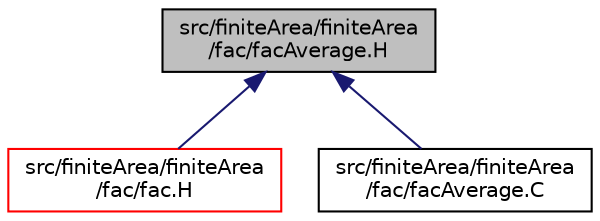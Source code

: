 digraph "src/finiteArea/finiteArea/fac/facAverage.H"
{
  bgcolor="transparent";
  edge [fontname="Helvetica",fontsize="10",labelfontname="Helvetica",labelfontsize="10"];
  node [fontname="Helvetica",fontsize="10",shape=record];
  Node1 [label="src/finiteArea/finiteArea\l/fac/facAverage.H",height=0.2,width=0.4,color="black", fillcolor="grey75", style="filled" fontcolor="black"];
  Node1 -> Node2 [dir="back",color="midnightblue",fontsize="10",style="solid",fontname="Helvetica"];
  Node2 [label="src/finiteArea/finiteArea\l/fac/fac.H",height=0.2,width=0.4,color="red",URL="$fac_8H.html",tooltip="Namespace of functions to calculate explicit derivatives. "];
  Node1 -> Node3 [dir="back",color="midnightblue",fontsize="10",style="solid",fontname="Helvetica"];
  Node3 [label="src/finiteArea/finiteArea\l/fac/facAverage.C",height=0.2,width=0.4,color="black",URL="$facAverage_8C.html"];
}
